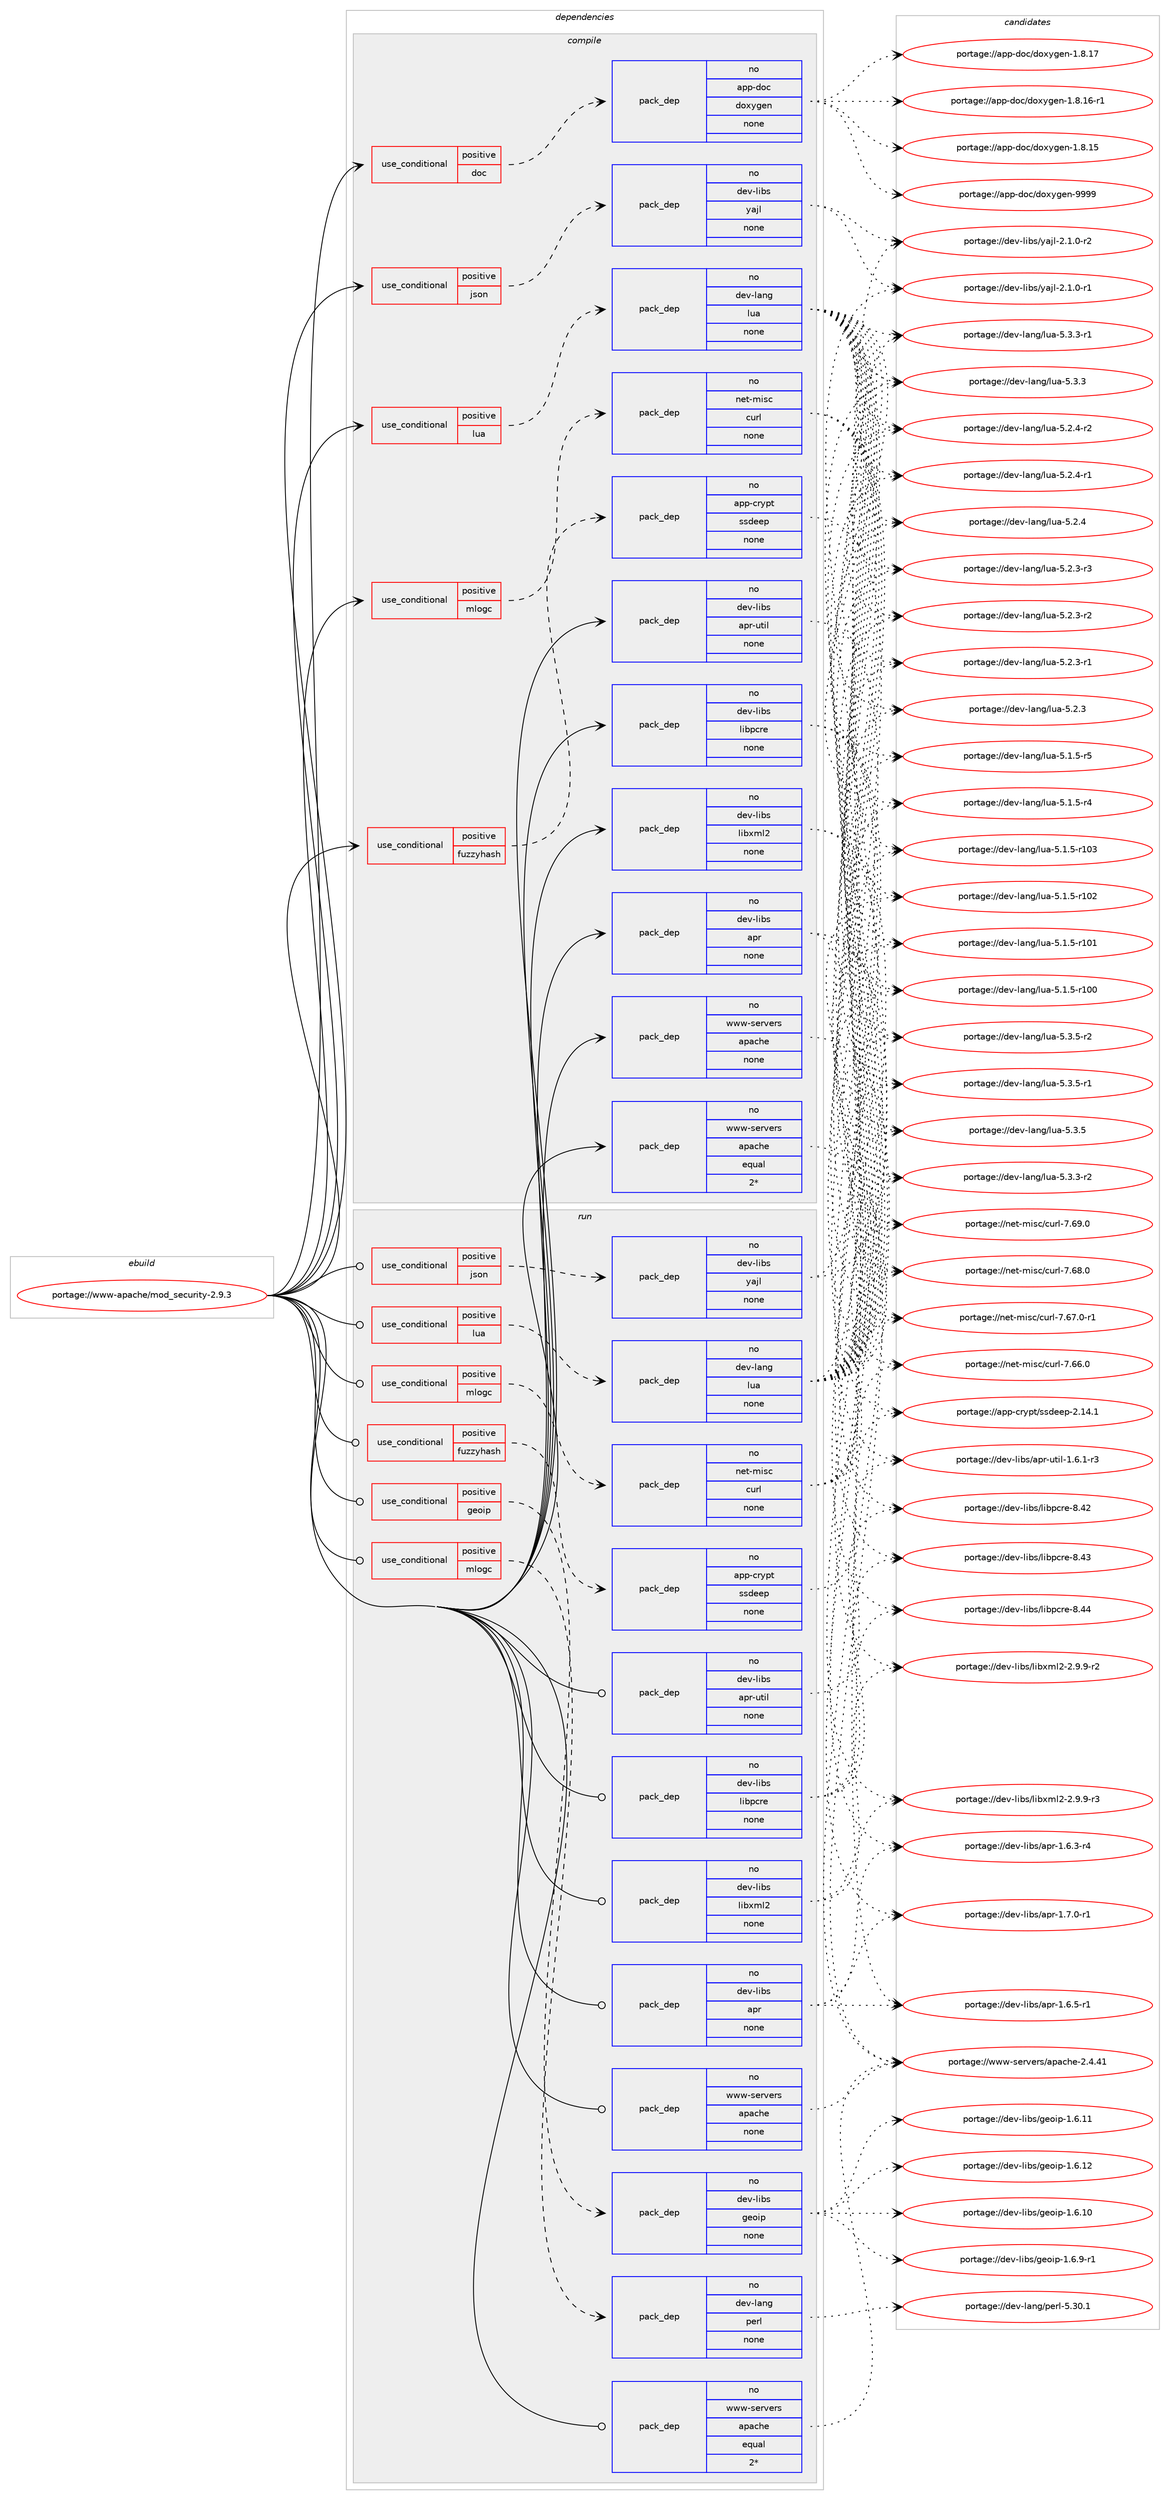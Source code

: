 digraph prolog {

# *************
# Graph options
# *************

newrank=true;
concentrate=true;
compound=true;
graph [rankdir=LR,fontname=Helvetica,fontsize=10,ranksep=1.5];#, ranksep=2.5, nodesep=0.2];
edge  [arrowhead=vee];
node  [fontname=Helvetica,fontsize=10];

# **********
# The ebuild
# **********

subgraph cluster_leftcol {
color=gray;
rank=same;
label=<<i>ebuild</i>>;
id [label="portage://www-apache/mod_security-2.9.3", color=red, width=4, href="../www-apache/mod_security-2.9.3.svg"];
}

# ****************
# The dependencies
# ****************

subgraph cluster_midcol {
color=gray;
label=<<i>dependencies</i>>;
subgraph cluster_compile {
fillcolor="#eeeeee";
style=filled;
label=<<i>compile</i>>;
subgraph cond2953 {
dependency19783 [label=<<TABLE BORDER="0" CELLBORDER="1" CELLSPACING="0" CELLPADDING="4"><TR><TD ROWSPAN="3" CELLPADDING="10">use_conditional</TD></TR><TR><TD>positive</TD></TR><TR><TD>doc</TD></TR></TABLE>>, shape=none, color=red];
subgraph pack16470 {
dependency19784 [label=<<TABLE BORDER="0" CELLBORDER="1" CELLSPACING="0" CELLPADDING="4" WIDTH="220"><TR><TD ROWSPAN="6" CELLPADDING="30">pack_dep</TD></TR><TR><TD WIDTH="110">no</TD></TR><TR><TD>app-doc</TD></TR><TR><TD>doxygen</TD></TR><TR><TD>none</TD></TR><TR><TD></TD></TR></TABLE>>, shape=none, color=blue];
}
dependency19783:e -> dependency19784:w [weight=20,style="dashed",arrowhead="vee"];
}
id:e -> dependency19783:w [weight=20,style="solid",arrowhead="vee"];
subgraph cond2954 {
dependency19785 [label=<<TABLE BORDER="0" CELLBORDER="1" CELLSPACING="0" CELLPADDING="4"><TR><TD ROWSPAN="3" CELLPADDING="10">use_conditional</TD></TR><TR><TD>positive</TD></TR><TR><TD>fuzzyhash</TD></TR></TABLE>>, shape=none, color=red];
subgraph pack16471 {
dependency19786 [label=<<TABLE BORDER="0" CELLBORDER="1" CELLSPACING="0" CELLPADDING="4" WIDTH="220"><TR><TD ROWSPAN="6" CELLPADDING="30">pack_dep</TD></TR><TR><TD WIDTH="110">no</TD></TR><TR><TD>app-crypt</TD></TR><TR><TD>ssdeep</TD></TR><TR><TD>none</TD></TR><TR><TD></TD></TR></TABLE>>, shape=none, color=blue];
}
dependency19785:e -> dependency19786:w [weight=20,style="dashed",arrowhead="vee"];
}
id:e -> dependency19785:w [weight=20,style="solid",arrowhead="vee"];
subgraph cond2955 {
dependency19787 [label=<<TABLE BORDER="0" CELLBORDER="1" CELLSPACING="0" CELLPADDING="4"><TR><TD ROWSPAN="3" CELLPADDING="10">use_conditional</TD></TR><TR><TD>positive</TD></TR><TR><TD>json</TD></TR></TABLE>>, shape=none, color=red];
subgraph pack16472 {
dependency19788 [label=<<TABLE BORDER="0" CELLBORDER="1" CELLSPACING="0" CELLPADDING="4" WIDTH="220"><TR><TD ROWSPAN="6" CELLPADDING="30">pack_dep</TD></TR><TR><TD WIDTH="110">no</TD></TR><TR><TD>dev-libs</TD></TR><TR><TD>yajl</TD></TR><TR><TD>none</TD></TR><TR><TD></TD></TR></TABLE>>, shape=none, color=blue];
}
dependency19787:e -> dependency19788:w [weight=20,style="dashed",arrowhead="vee"];
}
id:e -> dependency19787:w [weight=20,style="solid",arrowhead="vee"];
subgraph cond2956 {
dependency19789 [label=<<TABLE BORDER="0" CELLBORDER="1" CELLSPACING="0" CELLPADDING="4"><TR><TD ROWSPAN="3" CELLPADDING="10">use_conditional</TD></TR><TR><TD>positive</TD></TR><TR><TD>lua</TD></TR></TABLE>>, shape=none, color=red];
subgraph pack16473 {
dependency19790 [label=<<TABLE BORDER="0" CELLBORDER="1" CELLSPACING="0" CELLPADDING="4" WIDTH="220"><TR><TD ROWSPAN="6" CELLPADDING="30">pack_dep</TD></TR><TR><TD WIDTH="110">no</TD></TR><TR><TD>dev-lang</TD></TR><TR><TD>lua</TD></TR><TR><TD>none</TD></TR><TR><TD></TD></TR></TABLE>>, shape=none, color=blue];
}
dependency19789:e -> dependency19790:w [weight=20,style="dashed",arrowhead="vee"];
}
id:e -> dependency19789:w [weight=20,style="solid",arrowhead="vee"];
subgraph cond2957 {
dependency19791 [label=<<TABLE BORDER="0" CELLBORDER="1" CELLSPACING="0" CELLPADDING="4"><TR><TD ROWSPAN="3" CELLPADDING="10">use_conditional</TD></TR><TR><TD>positive</TD></TR><TR><TD>mlogc</TD></TR></TABLE>>, shape=none, color=red];
subgraph pack16474 {
dependency19792 [label=<<TABLE BORDER="0" CELLBORDER="1" CELLSPACING="0" CELLPADDING="4" WIDTH="220"><TR><TD ROWSPAN="6" CELLPADDING="30">pack_dep</TD></TR><TR><TD WIDTH="110">no</TD></TR><TR><TD>net-misc</TD></TR><TR><TD>curl</TD></TR><TR><TD>none</TD></TR><TR><TD></TD></TR></TABLE>>, shape=none, color=blue];
}
dependency19791:e -> dependency19792:w [weight=20,style="dashed",arrowhead="vee"];
}
id:e -> dependency19791:w [weight=20,style="solid",arrowhead="vee"];
subgraph pack16475 {
dependency19793 [label=<<TABLE BORDER="0" CELLBORDER="1" CELLSPACING="0" CELLPADDING="4" WIDTH="220"><TR><TD ROWSPAN="6" CELLPADDING="30">pack_dep</TD></TR><TR><TD WIDTH="110">no</TD></TR><TR><TD>dev-libs</TD></TR><TR><TD>apr</TD></TR><TR><TD>none</TD></TR><TR><TD></TD></TR></TABLE>>, shape=none, color=blue];
}
id:e -> dependency19793:w [weight=20,style="solid",arrowhead="vee"];
subgraph pack16476 {
dependency19794 [label=<<TABLE BORDER="0" CELLBORDER="1" CELLSPACING="0" CELLPADDING="4" WIDTH="220"><TR><TD ROWSPAN="6" CELLPADDING="30">pack_dep</TD></TR><TR><TD WIDTH="110">no</TD></TR><TR><TD>dev-libs</TD></TR><TR><TD>apr-util</TD></TR><TR><TD>none</TD></TR><TR><TD></TD></TR></TABLE>>, shape=none, color=blue];
}
id:e -> dependency19794:w [weight=20,style="solid",arrowhead="vee"];
subgraph pack16477 {
dependency19795 [label=<<TABLE BORDER="0" CELLBORDER="1" CELLSPACING="0" CELLPADDING="4" WIDTH="220"><TR><TD ROWSPAN="6" CELLPADDING="30">pack_dep</TD></TR><TR><TD WIDTH="110">no</TD></TR><TR><TD>dev-libs</TD></TR><TR><TD>libpcre</TD></TR><TR><TD>none</TD></TR><TR><TD></TD></TR></TABLE>>, shape=none, color=blue];
}
id:e -> dependency19795:w [weight=20,style="solid",arrowhead="vee"];
subgraph pack16478 {
dependency19796 [label=<<TABLE BORDER="0" CELLBORDER="1" CELLSPACING="0" CELLPADDING="4" WIDTH="220"><TR><TD ROWSPAN="6" CELLPADDING="30">pack_dep</TD></TR><TR><TD WIDTH="110">no</TD></TR><TR><TD>dev-libs</TD></TR><TR><TD>libxml2</TD></TR><TR><TD>none</TD></TR><TR><TD></TD></TR></TABLE>>, shape=none, color=blue];
}
id:e -> dependency19796:w [weight=20,style="solid",arrowhead="vee"];
subgraph pack16479 {
dependency19797 [label=<<TABLE BORDER="0" CELLBORDER="1" CELLSPACING="0" CELLPADDING="4" WIDTH="220"><TR><TD ROWSPAN="6" CELLPADDING="30">pack_dep</TD></TR><TR><TD WIDTH="110">no</TD></TR><TR><TD>www-servers</TD></TR><TR><TD>apache</TD></TR><TR><TD>equal</TD></TR><TR><TD>2*</TD></TR></TABLE>>, shape=none, color=blue];
}
id:e -> dependency19797:w [weight=20,style="solid",arrowhead="vee"];
subgraph pack16480 {
dependency19798 [label=<<TABLE BORDER="0" CELLBORDER="1" CELLSPACING="0" CELLPADDING="4" WIDTH="220"><TR><TD ROWSPAN="6" CELLPADDING="30">pack_dep</TD></TR><TR><TD WIDTH="110">no</TD></TR><TR><TD>www-servers</TD></TR><TR><TD>apache</TD></TR><TR><TD>none</TD></TR><TR><TD></TD></TR></TABLE>>, shape=none, color=blue];
}
id:e -> dependency19798:w [weight=20,style="solid",arrowhead="vee"];
}
subgraph cluster_compileandrun {
fillcolor="#eeeeee";
style=filled;
label=<<i>compile and run</i>>;
}
subgraph cluster_run {
fillcolor="#eeeeee";
style=filled;
label=<<i>run</i>>;
subgraph cond2958 {
dependency19799 [label=<<TABLE BORDER="0" CELLBORDER="1" CELLSPACING="0" CELLPADDING="4"><TR><TD ROWSPAN="3" CELLPADDING="10">use_conditional</TD></TR><TR><TD>positive</TD></TR><TR><TD>fuzzyhash</TD></TR></TABLE>>, shape=none, color=red];
subgraph pack16481 {
dependency19800 [label=<<TABLE BORDER="0" CELLBORDER="1" CELLSPACING="0" CELLPADDING="4" WIDTH="220"><TR><TD ROWSPAN="6" CELLPADDING="30">pack_dep</TD></TR><TR><TD WIDTH="110">no</TD></TR><TR><TD>app-crypt</TD></TR><TR><TD>ssdeep</TD></TR><TR><TD>none</TD></TR><TR><TD></TD></TR></TABLE>>, shape=none, color=blue];
}
dependency19799:e -> dependency19800:w [weight=20,style="dashed",arrowhead="vee"];
}
id:e -> dependency19799:w [weight=20,style="solid",arrowhead="odot"];
subgraph cond2959 {
dependency19801 [label=<<TABLE BORDER="0" CELLBORDER="1" CELLSPACING="0" CELLPADDING="4"><TR><TD ROWSPAN="3" CELLPADDING="10">use_conditional</TD></TR><TR><TD>positive</TD></TR><TR><TD>geoip</TD></TR></TABLE>>, shape=none, color=red];
subgraph pack16482 {
dependency19802 [label=<<TABLE BORDER="0" CELLBORDER="1" CELLSPACING="0" CELLPADDING="4" WIDTH="220"><TR><TD ROWSPAN="6" CELLPADDING="30">pack_dep</TD></TR><TR><TD WIDTH="110">no</TD></TR><TR><TD>dev-libs</TD></TR><TR><TD>geoip</TD></TR><TR><TD>none</TD></TR><TR><TD></TD></TR></TABLE>>, shape=none, color=blue];
}
dependency19801:e -> dependency19802:w [weight=20,style="dashed",arrowhead="vee"];
}
id:e -> dependency19801:w [weight=20,style="solid",arrowhead="odot"];
subgraph cond2960 {
dependency19803 [label=<<TABLE BORDER="0" CELLBORDER="1" CELLSPACING="0" CELLPADDING="4"><TR><TD ROWSPAN="3" CELLPADDING="10">use_conditional</TD></TR><TR><TD>positive</TD></TR><TR><TD>json</TD></TR></TABLE>>, shape=none, color=red];
subgraph pack16483 {
dependency19804 [label=<<TABLE BORDER="0" CELLBORDER="1" CELLSPACING="0" CELLPADDING="4" WIDTH="220"><TR><TD ROWSPAN="6" CELLPADDING="30">pack_dep</TD></TR><TR><TD WIDTH="110">no</TD></TR><TR><TD>dev-libs</TD></TR><TR><TD>yajl</TD></TR><TR><TD>none</TD></TR><TR><TD></TD></TR></TABLE>>, shape=none, color=blue];
}
dependency19803:e -> dependency19804:w [weight=20,style="dashed",arrowhead="vee"];
}
id:e -> dependency19803:w [weight=20,style="solid",arrowhead="odot"];
subgraph cond2961 {
dependency19805 [label=<<TABLE BORDER="0" CELLBORDER="1" CELLSPACING="0" CELLPADDING="4"><TR><TD ROWSPAN="3" CELLPADDING="10">use_conditional</TD></TR><TR><TD>positive</TD></TR><TR><TD>lua</TD></TR></TABLE>>, shape=none, color=red];
subgraph pack16484 {
dependency19806 [label=<<TABLE BORDER="0" CELLBORDER="1" CELLSPACING="0" CELLPADDING="4" WIDTH="220"><TR><TD ROWSPAN="6" CELLPADDING="30">pack_dep</TD></TR><TR><TD WIDTH="110">no</TD></TR><TR><TD>dev-lang</TD></TR><TR><TD>lua</TD></TR><TR><TD>none</TD></TR><TR><TD></TD></TR></TABLE>>, shape=none, color=blue];
}
dependency19805:e -> dependency19806:w [weight=20,style="dashed",arrowhead="vee"];
}
id:e -> dependency19805:w [weight=20,style="solid",arrowhead="odot"];
subgraph cond2962 {
dependency19807 [label=<<TABLE BORDER="0" CELLBORDER="1" CELLSPACING="0" CELLPADDING="4"><TR><TD ROWSPAN="3" CELLPADDING="10">use_conditional</TD></TR><TR><TD>positive</TD></TR><TR><TD>mlogc</TD></TR></TABLE>>, shape=none, color=red];
subgraph pack16485 {
dependency19808 [label=<<TABLE BORDER="0" CELLBORDER="1" CELLSPACING="0" CELLPADDING="4" WIDTH="220"><TR><TD ROWSPAN="6" CELLPADDING="30">pack_dep</TD></TR><TR><TD WIDTH="110">no</TD></TR><TR><TD>dev-lang</TD></TR><TR><TD>perl</TD></TR><TR><TD>none</TD></TR><TR><TD></TD></TR></TABLE>>, shape=none, color=blue];
}
dependency19807:e -> dependency19808:w [weight=20,style="dashed",arrowhead="vee"];
}
id:e -> dependency19807:w [weight=20,style="solid",arrowhead="odot"];
subgraph cond2963 {
dependency19809 [label=<<TABLE BORDER="0" CELLBORDER="1" CELLSPACING="0" CELLPADDING="4"><TR><TD ROWSPAN="3" CELLPADDING="10">use_conditional</TD></TR><TR><TD>positive</TD></TR><TR><TD>mlogc</TD></TR></TABLE>>, shape=none, color=red];
subgraph pack16486 {
dependency19810 [label=<<TABLE BORDER="0" CELLBORDER="1" CELLSPACING="0" CELLPADDING="4" WIDTH="220"><TR><TD ROWSPAN="6" CELLPADDING="30">pack_dep</TD></TR><TR><TD WIDTH="110">no</TD></TR><TR><TD>net-misc</TD></TR><TR><TD>curl</TD></TR><TR><TD>none</TD></TR><TR><TD></TD></TR></TABLE>>, shape=none, color=blue];
}
dependency19809:e -> dependency19810:w [weight=20,style="dashed",arrowhead="vee"];
}
id:e -> dependency19809:w [weight=20,style="solid",arrowhead="odot"];
subgraph pack16487 {
dependency19811 [label=<<TABLE BORDER="0" CELLBORDER="1" CELLSPACING="0" CELLPADDING="4" WIDTH="220"><TR><TD ROWSPAN="6" CELLPADDING="30">pack_dep</TD></TR><TR><TD WIDTH="110">no</TD></TR><TR><TD>dev-libs</TD></TR><TR><TD>apr</TD></TR><TR><TD>none</TD></TR><TR><TD></TD></TR></TABLE>>, shape=none, color=blue];
}
id:e -> dependency19811:w [weight=20,style="solid",arrowhead="odot"];
subgraph pack16488 {
dependency19812 [label=<<TABLE BORDER="0" CELLBORDER="1" CELLSPACING="0" CELLPADDING="4" WIDTH="220"><TR><TD ROWSPAN="6" CELLPADDING="30">pack_dep</TD></TR><TR><TD WIDTH="110">no</TD></TR><TR><TD>dev-libs</TD></TR><TR><TD>apr-util</TD></TR><TR><TD>none</TD></TR><TR><TD></TD></TR></TABLE>>, shape=none, color=blue];
}
id:e -> dependency19812:w [weight=20,style="solid",arrowhead="odot"];
subgraph pack16489 {
dependency19813 [label=<<TABLE BORDER="0" CELLBORDER="1" CELLSPACING="0" CELLPADDING="4" WIDTH="220"><TR><TD ROWSPAN="6" CELLPADDING="30">pack_dep</TD></TR><TR><TD WIDTH="110">no</TD></TR><TR><TD>dev-libs</TD></TR><TR><TD>libpcre</TD></TR><TR><TD>none</TD></TR><TR><TD></TD></TR></TABLE>>, shape=none, color=blue];
}
id:e -> dependency19813:w [weight=20,style="solid",arrowhead="odot"];
subgraph pack16490 {
dependency19814 [label=<<TABLE BORDER="0" CELLBORDER="1" CELLSPACING="0" CELLPADDING="4" WIDTH="220"><TR><TD ROWSPAN="6" CELLPADDING="30">pack_dep</TD></TR><TR><TD WIDTH="110">no</TD></TR><TR><TD>dev-libs</TD></TR><TR><TD>libxml2</TD></TR><TR><TD>none</TD></TR><TR><TD></TD></TR></TABLE>>, shape=none, color=blue];
}
id:e -> dependency19814:w [weight=20,style="solid",arrowhead="odot"];
subgraph pack16491 {
dependency19815 [label=<<TABLE BORDER="0" CELLBORDER="1" CELLSPACING="0" CELLPADDING="4" WIDTH="220"><TR><TD ROWSPAN="6" CELLPADDING="30">pack_dep</TD></TR><TR><TD WIDTH="110">no</TD></TR><TR><TD>www-servers</TD></TR><TR><TD>apache</TD></TR><TR><TD>equal</TD></TR><TR><TD>2*</TD></TR></TABLE>>, shape=none, color=blue];
}
id:e -> dependency19815:w [weight=20,style="solid",arrowhead="odot"];
subgraph pack16492 {
dependency19816 [label=<<TABLE BORDER="0" CELLBORDER="1" CELLSPACING="0" CELLPADDING="4" WIDTH="220"><TR><TD ROWSPAN="6" CELLPADDING="30">pack_dep</TD></TR><TR><TD WIDTH="110">no</TD></TR><TR><TD>www-servers</TD></TR><TR><TD>apache</TD></TR><TR><TD>none</TD></TR><TR><TD></TD></TR></TABLE>>, shape=none, color=blue];
}
id:e -> dependency19816:w [weight=20,style="solid",arrowhead="odot"];
}
}

# **************
# The candidates
# **************

subgraph cluster_choices {
rank=same;
color=gray;
label=<<i>candidates</i>>;

subgraph choice16470 {
color=black;
nodesep=1;
choice971121124510011199471001111201211031011104557575757 [label="portage://app-doc/doxygen-9999", color=red, width=4,href="../app-doc/doxygen-9999.svg"];
choice9711211245100111994710011112012110310111045494656464955 [label="portage://app-doc/doxygen-1.8.17", color=red, width=4,href="../app-doc/doxygen-1.8.17.svg"];
choice97112112451001119947100111120121103101110454946564649544511449 [label="portage://app-doc/doxygen-1.8.16-r1", color=red, width=4,href="../app-doc/doxygen-1.8.16-r1.svg"];
choice9711211245100111994710011112012110310111045494656464953 [label="portage://app-doc/doxygen-1.8.15", color=red, width=4,href="../app-doc/doxygen-1.8.15.svg"];
dependency19784:e -> choice971121124510011199471001111201211031011104557575757:w [style=dotted,weight="100"];
dependency19784:e -> choice9711211245100111994710011112012110310111045494656464955:w [style=dotted,weight="100"];
dependency19784:e -> choice97112112451001119947100111120121103101110454946564649544511449:w [style=dotted,weight="100"];
dependency19784:e -> choice9711211245100111994710011112012110310111045494656464953:w [style=dotted,weight="100"];
}
subgraph choice16471 {
color=black;
nodesep=1;
choice9711211245991141211121164711511510010110111245504649524649 [label="portage://app-crypt/ssdeep-2.14.1", color=red, width=4,href="../app-crypt/ssdeep-2.14.1.svg"];
dependency19786:e -> choice9711211245991141211121164711511510010110111245504649524649:w [style=dotted,weight="100"];
}
subgraph choice16472 {
color=black;
nodesep=1;
choice100101118451081059811547121971061084550464946484511450 [label="portage://dev-libs/yajl-2.1.0-r2", color=red, width=4,href="../dev-libs/yajl-2.1.0-r2.svg"];
choice100101118451081059811547121971061084550464946484511449 [label="portage://dev-libs/yajl-2.1.0-r1", color=red, width=4,href="../dev-libs/yajl-2.1.0-r1.svg"];
dependency19788:e -> choice100101118451081059811547121971061084550464946484511450:w [style=dotted,weight="100"];
dependency19788:e -> choice100101118451081059811547121971061084550464946484511449:w [style=dotted,weight="100"];
}
subgraph choice16473 {
color=black;
nodesep=1;
choice100101118451089711010347108117974553465146534511450 [label="portage://dev-lang/lua-5.3.5-r2", color=red, width=4,href="../dev-lang/lua-5.3.5-r2.svg"];
choice100101118451089711010347108117974553465146534511449 [label="portage://dev-lang/lua-5.3.5-r1", color=red, width=4,href="../dev-lang/lua-5.3.5-r1.svg"];
choice10010111845108971101034710811797455346514653 [label="portage://dev-lang/lua-5.3.5", color=red, width=4,href="../dev-lang/lua-5.3.5.svg"];
choice100101118451089711010347108117974553465146514511450 [label="portage://dev-lang/lua-5.3.3-r2", color=red, width=4,href="../dev-lang/lua-5.3.3-r2.svg"];
choice100101118451089711010347108117974553465146514511449 [label="portage://dev-lang/lua-5.3.3-r1", color=red, width=4,href="../dev-lang/lua-5.3.3-r1.svg"];
choice10010111845108971101034710811797455346514651 [label="portage://dev-lang/lua-5.3.3", color=red, width=4,href="../dev-lang/lua-5.3.3.svg"];
choice100101118451089711010347108117974553465046524511450 [label="portage://dev-lang/lua-5.2.4-r2", color=red, width=4,href="../dev-lang/lua-5.2.4-r2.svg"];
choice100101118451089711010347108117974553465046524511449 [label="portage://dev-lang/lua-5.2.4-r1", color=red, width=4,href="../dev-lang/lua-5.2.4-r1.svg"];
choice10010111845108971101034710811797455346504652 [label="portage://dev-lang/lua-5.2.4", color=red, width=4,href="../dev-lang/lua-5.2.4.svg"];
choice100101118451089711010347108117974553465046514511451 [label="portage://dev-lang/lua-5.2.3-r3", color=red, width=4,href="../dev-lang/lua-5.2.3-r3.svg"];
choice100101118451089711010347108117974553465046514511450 [label="portage://dev-lang/lua-5.2.3-r2", color=red, width=4,href="../dev-lang/lua-5.2.3-r2.svg"];
choice100101118451089711010347108117974553465046514511449 [label="portage://dev-lang/lua-5.2.3-r1", color=red, width=4,href="../dev-lang/lua-5.2.3-r1.svg"];
choice10010111845108971101034710811797455346504651 [label="portage://dev-lang/lua-5.2.3", color=red, width=4,href="../dev-lang/lua-5.2.3.svg"];
choice100101118451089711010347108117974553464946534511453 [label="portage://dev-lang/lua-5.1.5-r5", color=red, width=4,href="../dev-lang/lua-5.1.5-r5.svg"];
choice100101118451089711010347108117974553464946534511452 [label="portage://dev-lang/lua-5.1.5-r4", color=red, width=4,href="../dev-lang/lua-5.1.5-r4.svg"];
choice1001011184510897110103471081179745534649465345114494851 [label="portage://dev-lang/lua-5.1.5-r103", color=red, width=4,href="../dev-lang/lua-5.1.5-r103.svg"];
choice1001011184510897110103471081179745534649465345114494850 [label="portage://dev-lang/lua-5.1.5-r102", color=red, width=4,href="../dev-lang/lua-5.1.5-r102.svg"];
choice1001011184510897110103471081179745534649465345114494849 [label="portage://dev-lang/lua-5.1.5-r101", color=red, width=4,href="../dev-lang/lua-5.1.5-r101.svg"];
choice1001011184510897110103471081179745534649465345114494848 [label="portage://dev-lang/lua-5.1.5-r100", color=red, width=4,href="../dev-lang/lua-5.1.5-r100.svg"];
dependency19790:e -> choice100101118451089711010347108117974553465146534511450:w [style=dotted,weight="100"];
dependency19790:e -> choice100101118451089711010347108117974553465146534511449:w [style=dotted,weight="100"];
dependency19790:e -> choice10010111845108971101034710811797455346514653:w [style=dotted,weight="100"];
dependency19790:e -> choice100101118451089711010347108117974553465146514511450:w [style=dotted,weight="100"];
dependency19790:e -> choice100101118451089711010347108117974553465146514511449:w [style=dotted,weight="100"];
dependency19790:e -> choice10010111845108971101034710811797455346514651:w [style=dotted,weight="100"];
dependency19790:e -> choice100101118451089711010347108117974553465046524511450:w [style=dotted,weight="100"];
dependency19790:e -> choice100101118451089711010347108117974553465046524511449:w [style=dotted,weight="100"];
dependency19790:e -> choice10010111845108971101034710811797455346504652:w [style=dotted,weight="100"];
dependency19790:e -> choice100101118451089711010347108117974553465046514511451:w [style=dotted,weight="100"];
dependency19790:e -> choice100101118451089711010347108117974553465046514511450:w [style=dotted,weight="100"];
dependency19790:e -> choice100101118451089711010347108117974553465046514511449:w [style=dotted,weight="100"];
dependency19790:e -> choice10010111845108971101034710811797455346504651:w [style=dotted,weight="100"];
dependency19790:e -> choice100101118451089711010347108117974553464946534511453:w [style=dotted,weight="100"];
dependency19790:e -> choice100101118451089711010347108117974553464946534511452:w [style=dotted,weight="100"];
dependency19790:e -> choice1001011184510897110103471081179745534649465345114494851:w [style=dotted,weight="100"];
dependency19790:e -> choice1001011184510897110103471081179745534649465345114494850:w [style=dotted,weight="100"];
dependency19790:e -> choice1001011184510897110103471081179745534649465345114494849:w [style=dotted,weight="100"];
dependency19790:e -> choice1001011184510897110103471081179745534649465345114494848:w [style=dotted,weight="100"];
}
subgraph choice16474 {
color=black;
nodesep=1;
choice1101011164510910511599479911711410845554654574648 [label="portage://net-misc/curl-7.69.0", color=red, width=4,href="../net-misc/curl-7.69.0.svg"];
choice1101011164510910511599479911711410845554654564648 [label="portage://net-misc/curl-7.68.0", color=red, width=4,href="../net-misc/curl-7.68.0.svg"];
choice11010111645109105115994799117114108455546545546484511449 [label="portage://net-misc/curl-7.67.0-r1", color=red, width=4,href="../net-misc/curl-7.67.0-r1.svg"];
choice1101011164510910511599479911711410845554654544648 [label="portage://net-misc/curl-7.66.0", color=red, width=4,href="../net-misc/curl-7.66.0.svg"];
dependency19792:e -> choice1101011164510910511599479911711410845554654574648:w [style=dotted,weight="100"];
dependency19792:e -> choice1101011164510910511599479911711410845554654564648:w [style=dotted,weight="100"];
dependency19792:e -> choice11010111645109105115994799117114108455546545546484511449:w [style=dotted,weight="100"];
dependency19792:e -> choice1101011164510910511599479911711410845554654544648:w [style=dotted,weight="100"];
}
subgraph choice16475 {
color=black;
nodesep=1;
choice100101118451081059811547971121144549465546484511449 [label="portage://dev-libs/apr-1.7.0-r1", color=red, width=4,href="../dev-libs/apr-1.7.0-r1.svg"];
choice100101118451081059811547971121144549465446534511449 [label="portage://dev-libs/apr-1.6.5-r1", color=red, width=4,href="../dev-libs/apr-1.6.5-r1.svg"];
choice100101118451081059811547971121144549465446514511452 [label="portage://dev-libs/apr-1.6.3-r4", color=red, width=4,href="../dev-libs/apr-1.6.3-r4.svg"];
dependency19793:e -> choice100101118451081059811547971121144549465546484511449:w [style=dotted,weight="100"];
dependency19793:e -> choice100101118451081059811547971121144549465446534511449:w [style=dotted,weight="100"];
dependency19793:e -> choice100101118451081059811547971121144549465446514511452:w [style=dotted,weight="100"];
}
subgraph choice16476 {
color=black;
nodesep=1;
choice10010111845108105981154797112114451171161051084549465446494511451 [label="portage://dev-libs/apr-util-1.6.1-r3", color=red, width=4,href="../dev-libs/apr-util-1.6.1-r3.svg"];
dependency19794:e -> choice10010111845108105981154797112114451171161051084549465446494511451:w [style=dotted,weight="100"];
}
subgraph choice16477 {
color=black;
nodesep=1;
choice10010111845108105981154710810598112991141014556465252 [label="portage://dev-libs/libpcre-8.44", color=red, width=4,href="../dev-libs/libpcre-8.44.svg"];
choice10010111845108105981154710810598112991141014556465251 [label="portage://dev-libs/libpcre-8.43", color=red, width=4,href="../dev-libs/libpcre-8.43.svg"];
choice10010111845108105981154710810598112991141014556465250 [label="portage://dev-libs/libpcre-8.42", color=red, width=4,href="../dev-libs/libpcre-8.42.svg"];
dependency19795:e -> choice10010111845108105981154710810598112991141014556465252:w [style=dotted,weight="100"];
dependency19795:e -> choice10010111845108105981154710810598112991141014556465251:w [style=dotted,weight="100"];
dependency19795:e -> choice10010111845108105981154710810598112991141014556465250:w [style=dotted,weight="100"];
}
subgraph choice16478 {
color=black;
nodesep=1;
choice10010111845108105981154710810598120109108504550465746574511451 [label="portage://dev-libs/libxml2-2.9.9-r3", color=red, width=4,href="../dev-libs/libxml2-2.9.9-r3.svg"];
choice10010111845108105981154710810598120109108504550465746574511450 [label="portage://dev-libs/libxml2-2.9.9-r2", color=red, width=4,href="../dev-libs/libxml2-2.9.9-r2.svg"];
dependency19796:e -> choice10010111845108105981154710810598120109108504550465746574511451:w [style=dotted,weight="100"];
dependency19796:e -> choice10010111845108105981154710810598120109108504550465746574511450:w [style=dotted,weight="100"];
}
subgraph choice16479 {
color=black;
nodesep=1;
choice119119119451151011141181011141154797112979910410145504652465249 [label="portage://www-servers/apache-2.4.41", color=red, width=4,href="../www-servers/apache-2.4.41.svg"];
dependency19797:e -> choice119119119451151011141181011141154797112979910410145504652465249:w [style=dotted,weight="100"];
}
subgraph choice16480 {
color=black;
nodesep=1;
choice119119119451151011141181011141154797112979910410145504652465249 [label="portage://www-servers/apache-2.4.41", color=red, width=4,href="../www-servers/apache-2.4.41.svg"];
dependency19798:e -> choice119119119451151011141181011141154797112979910410145504652465249:w [style=dotted,weight="100"];
}
subgraph choice16481 {
color=black;
nodesep=1;
choice9711211245991141211121164711511510010110111245504649524649 [label="portage://app-crypt/ssdeep-2.14.1", color=red, width=4,href="../app-crypt/ssdeep-2.14.1.svg"];
dependency19800:e -> choice9711211245991141211121164711511510010110111245504649524649:w [style=dotted,weight="100"];
}
subgraph choice16482 {
color=black;
nodesep=1;
choice1001011184510810598115471031011111051124549465446574511449 [label="portage://dev-libs/geoip-1.6.9-r1", color=red, width=4,href="../dev-libs/geoip-1.6.9-r1.svg"];
choice10010111845108105981154710310111110511245494654464950 [label="portage://dev-libs/geoip-1.6.12", color=red, width=4,href="../dev-libs/geoip-1.6.12.svg"];
choice10010111845108105981154710310111110511245494654464949 [label="portage://dev-libs/geoip-1.6.11", color=red, width=4,href="../dev-libs/geoip-1.6.11.svg"];
choice10010111845108105981154710310111110511245494654464948 [label="portage://dev-libs/geoip-1.6.10", color=red, width=4,href="../dev-libs/geoip-1.6.10.svg"];
dependency19802:e -> choice1001011184510810598115471031011111051124549465446574511449:w [style=dotted,weight="100"];
dependency19802:e -> choice10010111845108105981154710310111110511245494654464950:w [style=dotted,weight="100"];
dependency19802:e -> choice10010111845108105981154710310111110511245494654464949:w [style=dotted,weight="100"];
dependency19802:e -> choice10010111845108105981154710310111110511245494654464948:w [style=dotted,weight="100"];
}
subgraph choice16483 {
color=black;
nodesep=1;
choice100101118451081059811547121971061084550464946484511450 [label="portage://dev-libs/yajl-2.1.0-r2", color=red, width=4,href="../dev-libs/yajl-2.1.0-r2.svg"];
choice100101118451081059811547121971061084550464946484511449 [label="portage://dev-libs/yajl-2.1.0-r1", color=red, width=4,href="../dev-libs/yajl-2.1.0-r1.svg"];
dependency19804:e -> choice100101118451081059811547121971061084550464946484511450:w [style=dotted,weight="100"];
dependency19804:e -> choice100101118451081059811547121971061084550464946484511449:w [style=dotted,weight="100"];
}
subgraph choice16484 {
color=black;
nodesep=1;
choice100101118451089711010347108117974553465146534511450 [label="portage://dev-lang/lua-5.3.5-r2", color=red, width=4,href="../dev-lang/lua-5.3.5-r2.svg"];
choice100101118451089711010347108117974553465146534511449 [label="portage://dev-lang/lua-5.3.5-r1", color=red, width=4,href="../dev-lang/lua-5.3.5-r1.svg"];
choice10010111845108971101034710811797455346514653 [label="portage://dev-lang/lua-5.3.5", color=red, width=4,href="../dev-lang/lua-5.3.5.svg"];
choice100101118451089711010347108117974553465146514511450 [label="portage://dev-lang/lua-5.3.3-r2", color=red, width=4,href="../dev-lang/lua-5.3.3-r2.svg"];
choice100101118451089711010347108117974553465146514511449 [label="portage://dev-lang/lua-5.3.3-r1", color=red, width=4,href="../dev-lang/lua-5.3.3-r1.svg"];
choice10010111845108971101034710811797455346514651 [label="portage://dev-lang/lua-5.3.3", color=red, width=4,href="../dev-lang/lua-5.3.3.svg"];
choice100101118451089711010347108117974553465046524511450 [label="portage://dev-lang/lua-5.2.4-r2", color=red, width=4,href="../dev-lang/lua-5.2.4-r2.svg"];
choice100101118451089711010347108117974553465046524511449 [label="portage://dev-lang/lua-5.2.4-r1", color=red, width=4,href="../dev-lang/lua-5.2.4-r1.svg"];
choice10010111845108971101034710811797455346504652 [label="portage://dev-lang/lua-5.2.4", color=red, width=4,href="../dev-lang/lua-5.2.4.svg"];
choice100101118451089711010347108117974553465046514511451 [label="portage://dev-lang/lua-5.2.3-r3", color=red, width=4,href="../dev-lang/lua-5.2.3-r3.svg"];
choice100101118451089711010347108117974553465046514511450 [label="portage://dev-lang/lua-5.2.3-r2", color=red, width=4,href="../dev-lang/lua-5.2.3-r2.svg"];
choice100101118451089711010347108117974553465046514511449 [label="portage://dev-lang/lua-5.2.3-r1", color=red, width=4,href="../dev-lang/lua-5.2.3-r1.svg"];
choice10010111845108971101034710811797455346504651 [label="portage://dev-lang/lua-5.2.3", color=red, width=4,href="../dev-lang/lua-5.2.3.svg"];
choice100101118451089711010347108117974553464946534511453 [label="portage://dev-lang/lua-5.1.5-r5", color=red, width=4,href="../dev-lang/lua-5.1.5-r5.svg"];
choice100101118451089711010347108117974553464946534511452 [label="portage://dev-lang/lua-5.1.5-r4", color=red, width=4,href="../dev-lang/lua-5.1.5-r4.svg"];
choice1001011184510897110103471081179745534649465345114494851 [label="portage://dev-lang/lua-5.1.5-r103", color=red, width=4,href="../dev-lang/lua-5.1.5-r103.svg"];
choice1001011184510897110103471081179745534649465345114494850 [label="portage://dev-lang/lua-5.1.5-r102", color=red, width=4,href="../dev-lang/lua-5.1.5-r102.svg"];
choice1001011184510897110103471081179745534649465345114494849 [label="portage://dev-lang/lua-5.1.5-r101", color=red, width=4,href="../dev-lang/lua-5.1.5-r101.svg"];
choice1001011184510897110103471081179745534649465345114494848 [label="portage://dev-lang/lua-5.1.5-r100", color=red, width=4,href="../dev-lang/lua-5.1.5-r100.svg"];
dependency19806:e -> choice100101118451089711010347108117974553465146534511450:w [style=dotted,weight="100"];
dependency19806:e -> choice100101118451089711010347108117974553465146534511449:w [style=dotted,weight="100"];
dependency19806:e -> choice10010111845108971101034710811797455346514653:w [style=dotted,weight="100"];
dependency19806:e -> choice100101118451089711010347108117974553465146514511450:w [style=dotted,weight="100"];
dependency19806:e -> choice100101118451089711010347108117974553465146514511449:w [style=dotted,weight="100"];
dependency19806:e -> choice10010111845108971101034710811797455346514651:w [style=dotted,weight="100"];
dependency19806:e -> choice100101118451089711010347108117974553465046524511450:w [style=dotted,weight="100"];
dependency19806:e -> choice100101118451089711010347108117974553465046524511449:w [style=dotted,weight="100"];
dependency19806:e -> choice10010111845108971101034710811797455346504652:w [style=dotted,weight="100"];
dependency19806:e -> choice100101118451089711010347108117974553465046514511451:w [style=dotted,weight="100"];
dependency19806:e -> choice100101118451089711010347108117974553465046514511450:w [style=dotted,weight="100"];
dependency19806:e -> choice100101118451089711010347108117974553465046514511449:w [style=dotted,weight="100"];
dependency19806:e -> choice10010111845108971101034710811797455346504651:w [style=dotted,weight="100"];
dependency19806:e -> choice100101118451089711010347108117974553464946534511453:w [style=dotted,weight="100"];
dependency19806:e -> choice100101118451089711010347108117974553464946534511452:w [style=dotted,weight="100"];
dependency19806:e -> choice1001011184510897110103471081179745534649465345114494851:w [style=dotted,weight="100"];
dependency19806:e -> choice1001011184510897110103471081179745534649465345114494850:w [style=dotted,weight="100"];
dependency19806:e -> choice1001011184510897110103471081179745534649465345114494849:w [style=dotted,weight="100"];
dependency19806:e -> choice1001011184510897110103471081179745534649465345114494848:w [style=dotted,weight="100"];
}
subgraph choice16485 {
color=black;
nodesep=1;
choice10010111845108971101034711210111410845534651484649 [label="portage://dev-lang/perl-5.30.1", color=red, width=4,href="../dev-lang/perl-5.30.1.svg"];
dependency19808:e -> choice10010111845108971101034711210111410845534651484649:w [style=dotted,weight="100"];
}
subgraph choice16486 {
color=black;
nodesep=1;
choice1101011164510910511599479911711410845554654574648 [label="portage://net-misc/curl-7.69.0", color=red, width=4,href="../net-misc/curl-7.69.0.svg"];
choice1101011164510910511599479911711410845554654564648 [label="portage://net-misc/curl-7.68.0", color=red, width=4,href="../net-misc/curl-7.68.0.svg"];
choice11010111645109105115994799117114108455546545546484511449 [label="portage://net-misc/curl-7.67.0-r1", color=red, width=4,href="../net-misc/curl-7.67.0-r1.svg"];
choice1101011164510910511599479911711410845554654544648 [label="portage://net-misc/curl-7.66.0", color=red, width=4,href="../net-misc/curl-7.66.0.svg"];
dependency19810:e -> choice1101011164510910511599479911711410845554654574648:w [style=dotted,weight="100"];
dependency19810:e -> choice1101011164510910511599479911711410845554654564648:w [style=dotted,weight="100"];
dependency19810:e -> choice11010111645109105115994799117114108455546545546484511449:w [style=dotted,weight="100"];
dependency19810:e -> choice1101011164510910511599479911711410845554654544648:w [style=dotted,weight="100"];
}
subgraph choice16487 {
color=black;
nodesep=1;
choice100101118451081059811547971121144549465546484511449 [label="portage://dev-libs/apr-1.7.0-r1", color=red, width=4,href="../dev-libs/apr-1.7.0-r1.svg"];
choice100101118451081059811547971121144549465446534511449 [label="portage://dev-libs/apr-1.6.5-r1", color=red, width=4,href="../dev-libs/apr-1.6.5-r1.svg"];
choice100101118451081059811547971121144549465446514511452 [label="portage://dev-libs/apr-1.6.3-r4", color=red, width=4,href="../dev-libs/apr-1.6.3-r4.svg"];
dependency19811:e -> choice100101118451081059811547971121144549465546484511449:w [style=dotted,weight="100"];
dependency19811:e -> choice100101118451081059811547971121144549465446534511449:w [style=dotted,weight="100"];
dependency19811:e -> choice100101118451081059811547971121144549465446514511452:w [style=dotted,weight="100"];
}
subgraph choice16488 {
color=black;
nodesep=1;
choice10010111845108105981154797112114451171161051084549465446494511451 [label="portage://dev-libs/apr-util-1.6.1-r3", color=red, width=4,href="../dev-libs/apr-util-1.6.1-r3.svg"];
dependency19812:e -> choice10010111845108105981154797112114451171161051084549465446494511451:w [style=dotted,weight="100"];
}
subgraph choice16489 {
color=black;
nodesep=1;
choice10010111845108105981154710810598112991141014556465252 [label="portage://dev-libs/libpcre-8.44", color=red, width=4,href="../dev-libs/libpcre-8.44.svg"];
choice10010111845108105981154710810598112991141014556465251 [label="portage://dev-libs/libpcre-8.43", color=red, width=4,href="../dev-libs/libpcre-8.43.svg"];
choice10010111845108105981154710810598112991141014556465250 [label="portage://dev-libs/libpcre-8.42", color=red, width=4,href="../dev-libs/libpcre-8.42.svg"];
dependency19813:e -> choice10010111845108105981154710810598112991141014556465252:w [style=dotted,weight="100"];
dependency19813:e -> choice10010111845108105981154710810598112991141014556465251:w [style=dotted,weight="100"];
dependency19813:e -> choice10010111845108105981154710810598112991141014556465250:w [style=dotted,weight="100"];
}
subgraph choice16490 {
color=black;
nodesep=1;
choice10010111845108105981154710810598120109108504550465746574511451 [label="portage://dev-libs/libxml2-2.9.9-r3", color=red, width=4,href="../dev-libs/libxml2-2.9.9-r3.svg"];
choice10010111845108105981154710810598120109108504550465746574511450 [label="portage://dev-libs/libxml2-2.9.9-r2", color=red, width=4,href="../dev-libs/libxml2-2.9.9-r2.svg"];
dependency19814:e -> choice10010111845108105981154710810598120109108504550465746574511451:w [style=dotted,weight="100"];
dependency19814:e -> choice10010111845108105981154710810598120109108504550465746574511450:w [style=dotted,weight="100"];
}
subgraph choice16491 {
color=black;
nodesep=1;
choice119119119451151011141181011141154797112979910410145504652465249 [label="portage://www-servers/apache-2.4.41", color=red, width=4,href="../www-servers/apache-2.4.41.svg"];
dependency19815:e -> choice119119119451151011141181011141154797112979910410145504652465249:w [style=dotted,weight="100"];
}
subgraph choice16492 {
color=black;
nodesep=1;
choice119119119451151011141181011141154797112979910410145504652465249 [label="portage://www-servers/apache-2.4.41", color=red, width=4,href="../www-servers/apache-2.4.41.svg"];
dependency19816:e -> choice119119119451151011141181011141154797112979910410145504652465249:w [style=dotted,weight="100"];
}
}

}
